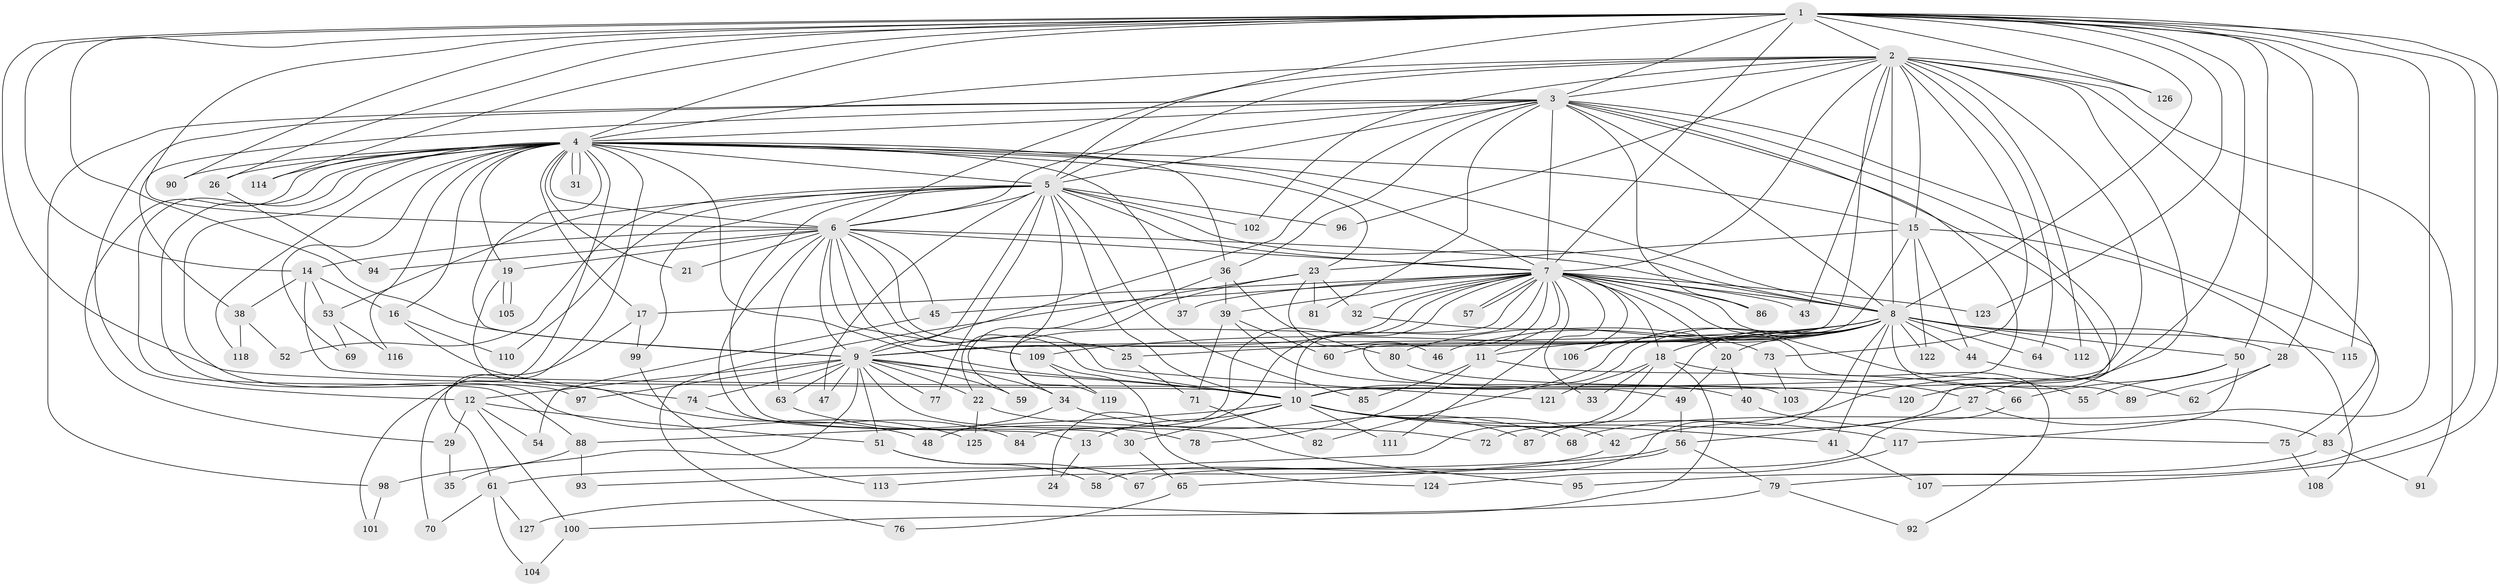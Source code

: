 // Generated by graph-tools (version 1.1) at 2025/10/02/27/25 16:10:58]
// undirected, 127 vertices, 279 edges
graph export_dot {
graph [start="1"]
  node [color=gray90,style=filled];
  1;
  2;
  3;
  4;
  5;
  6;
  7;
  8;
  9;
  10;
  11;
  12;
  13;
  14;
  15;
  16;
  17;
  18;
  19;
  20;
  21;
  22;
  23;
  24;
  25;
  26;
  27;
  28;
  29;
  30;
  31;
  32;
  33;
  34;
  35;
  36;
  37;
  38;
  39;
  40;
  41;
  42;
  43;
  44;
  45;
  46;
  47;
  48;
  49;
  50;
  51;
  52;
  53;
  54;
  55;
  56;
  57;
  58;
  59;
  60;
  61;
  62;
  63;
  64;
  65;
  66;
  67;
  68;
  69;
  70;
  71;
  72;
  73;
  74;
  75;
  76;
  77;
  78;
  79;
  80;
  81;
  82;
  83;
  84;
  85;
  86;
  87;
  88;
  89;
  90;
  91;
  92;
  93;
  94;
  95;
  96;
  97;
  98;
  99;
  100;
  101;
  102;
  103;
  104;
  105;
  106;
  107;
  108;
  109;
  110;
  111;
  112;
  113;
  114;
  115;
  116;
  117;
  118;
  119;
  120;
  121;
  122;
  123;
  124;
  125;
  126;
  127;
  1 -- 2;
  1 -- 3;
  1 -- 4;
  1 -- 5;
  1 -- 6;
  1 -- 7;
  1 -- 8;
  1 -- 9;
  1 -- 10;
  1 -- 14;
  1 -- 26;
  1 -- 28;
  1 -- 50;
  1 -- 68;
  1 -- 79;
  1 -- 90;
  1 -- 107;
  1 -- 114;
  1 -- 115;
  1 -- 120;
  1 -- 123;
  1 -- 126;
  2 -- 3;
  2 -- 4;
  2 -- 5;
  2 -- 6;
  2 -- 7;
  2 -- 8;
  2 -- 9;
  2 -- 10;
  2 -- 15;
  2 -- 27;
  2 -- 43;
  2 -- 64;
  2 -- 73;
  2 -- 75;
  2 -- 91;
  2 -- 96;
  2 -- 102;
  2 -- 112;
  2 -- 126;
  3 -- 4;
  3 -- 5;
  3 -- 6;
  3 -- 7;
  3 -- 8;
  3 -- 9;
  3 -- 10;
  3 -- 12;
  3 -- 36;
  3 -- 38;
  3 -- 42;
  3 -- 72;
  3 -- 81;
  3 -- 83;
  3 -- 86;
  3 -- 98;
  4 -- 5;
  4 -- 6;
  4 -- 7;
  4 -- 8;
  4 -- 9;
  4 -- 10;
  4 -- 15;
  4 -- 16;
  4 -- 17;
  4 -- 19;
  4 -- 21;
  4 -- 23;
  4 -- 26;
  4 -- 29;
  4 -- 31;
  4 -- 31;
  4 -- 36;
  4 -- 37;
  4 -- 48;
  4 -- 61;
  4 -- 69;
  4 -- 88;
  4 -- 90;
  4 -- 97;
  4 -- 101;
  4 -- 114;
  4 -- 116;
  4 -- 118;
  5 -- 6;
  5 -- 7;
  5 -- 8;
  5 -- 9;
  5 -- 10;
  5 -- 22;
  5 -- 30;
  5 -- 47;
  5 -- 52;
  5 -- 53;
  5 -- 77;
  5 -- 85;
  5 -- 96;
  5 -- 99;
  5 -- 102;
  5 -- 110;
  6 -- 7;
  6 -- 8;
  6 -- 9;
  6 -- 10;
  6 -- 13;
  6 -- 14;
  6 -- 19;
  6 -- 21;
  6 -- 25;
  6 -- 45;
  6 -- 63;
  6 -- 94;
  6 -- 109;
  6 -- 121;
  7 -- 8;
  7 -- 9;
  7 -- 10;
  7 -- 11;
  7 -- 17;
  7 -- 18;
  7 -- 20;
  7 -- 24;
  7 -- 32;
  7 -- 33;
  7 -- 34;
  7 -- 37;
  7 -- 39;
  7 -- 43;
  7 -- 45;
  7 -- 55;
  7 -- 57;
  7 -- 57;
  7 -- 84;
  7 -- 86;
  7 -- 92;
  7 -- 103;
  7 -- 106;
  7 -- 111;
  7 -- 123;
  8 -- 9;
  8 -- 10;
  8 -- 11;
  8 -- 18;
  8 -- 20;
  8 -- 25;
  8 -- 28;
  8 -- 41;
  8 -- 44;
  8 -- 46;
  8 -- 50;
  8 -- 58;
  8 -- 64;
  8 -- 80;
  8 -- 82;
  8 -- 87;
  8 -- 89;
  8 -- 106;
  8 -- 109;
  8 -- 112;
  8 -- 115;
  8 -- 122;
  9 -- 10;
  9 -- 12;
  9 -- 22;
  9 -- 34;
  9 -- 35;
  9 -- 47;
  9 -- 51;
  9 -- 59;
  9 -- 63;
  9 -- 74;
  9 -- 77;
  9 -- 95;
  9 -- 97;
  10 -- 13;
  10 -- 30;
  10 -- 41;
  10 -- 42;
  10 -- 87;
  10 -- 88;
  10 -- 111;
  10 -- 117;
  11 -- 66;
  11 -- 78;
  11 -- 85;
  12 -- 29;
  12 -- 51;
  12 -- 54;
  12 -- 100;
  13 -- 24;
  14 -- 16;
  14 -- 38;
  14 -- 49;
  14 -- 53;
  15 -- 23;
  15 -- 44;
  15 -- 60;
  15 -- 108;
  15 -- 122;
  16 -- 74;
  16 -- 110;
  17 -- 70;
  17 -- 99;
  18 -- 27;
  18 -- 33;
  18 -- 93;
  18 -- 121;
  18 -- 127;
  19 -- 105;
  19 -- 105;
  19 -- 125;
  20 -- 40;
  20 -- 49;
  22 -- 72;
  22 -- 125;
  23 -- 32;
  23 -- 46;
  23 -- 76;
  23 -- 81;
  23 -- 119;
  25 -- 71;
  26 -- 94;
  27 -- 56;
  27 -- 83;
  28 -- 62;
  28 -- 89;
  29 -- 35;
  30 -- 65;
  32 -- 73;
  34 -- 48;
  34 -- 68;
  36 -- 39;
  36 -- 59;
  36 -- 80;
  38 -- 52;
  38 -- 118;
  39 -- 40;
  39 -- 60;
  39 -- 71;
  40 -- 75;
  41 -- 107;
  42 -- 113;
  44 -- 62;
  45 -- 54;
  49 -- 56;
  50 -- 55;
  50 -- 66;
  50 -- 117;
  51 -- 58;
  51 -- 67;
  53 -- 69;
  53 -- 116;
  56 -- 61;
  56 -- 65;
  56 -- 79;
  61 -- 70;
  61 -- 104;
  61 -- 127;
  63 -- 78;
  65 -- 76;
  66 -- 67;
  71 -- 82;
  73 -- 103;
  74 -- 84;
  75 -- 108;
  79 -- 92;
  79 -- 100;
  80 -- 120;
  83 -- 91;
  83 -- 95;
  88 -- 93;
  88 -- 98;
  98 -- 101;
  99 -- 113;
  100 -- 104;
  109 -- 119;
  109 -- 124;
  117 -- 124;
}
